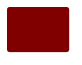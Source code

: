 @startuml

skinparam ClassBackgroundColor #Maroon
skinparam ClassFontColor #Maroon
skinparam ClassBorderColor #Maroon

skinparam ClassStereotypeFontSize 0
skinparam CircledCharacterFontSize 0
skinparam CircledCharacterRadius 0
skinparam ClassBorderThickness 0
skinparam Shadowing false

class Dummy

@enduml